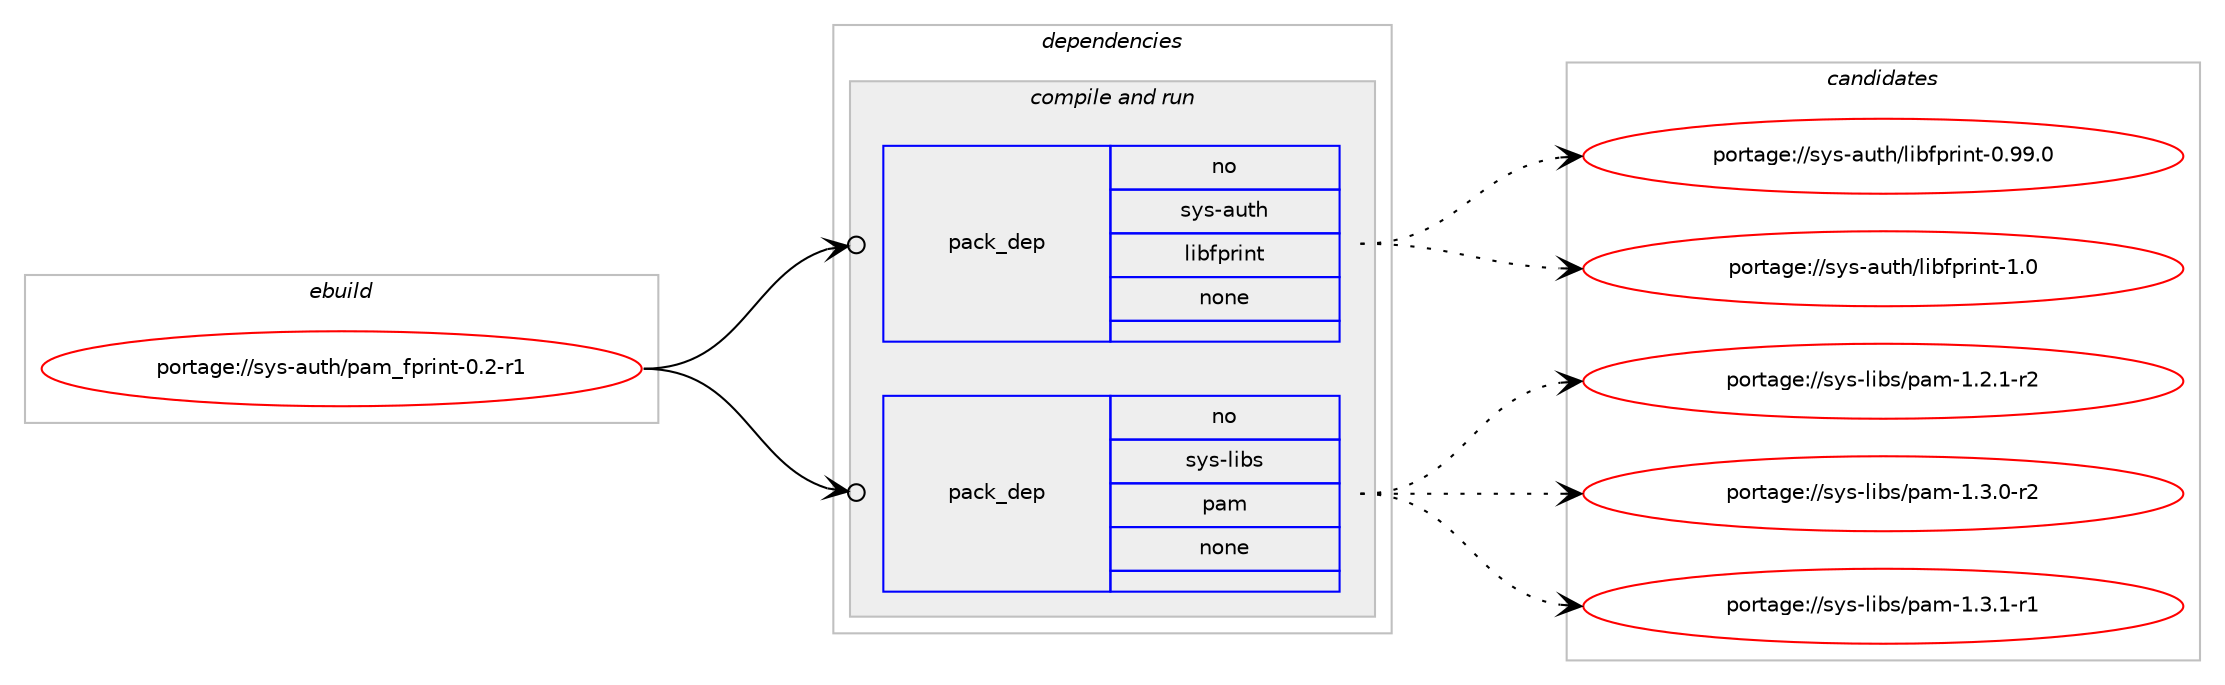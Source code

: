 digraph prolog {

# *************
# Graph options
# *************

newrank=true;
concentrate=true;
compound=true;
graph [rankdir=LR,fontname=Helvetica,fontsize=10,ranksep=1.5];#, ranksep=2.5, nodesep=0.2];
edge  [arrowhead=vee];
node  [fontname=Helvetica,fontsize=10];

# **********
# The ebuild
# **********

subgraph cluster_leftcol {
color=gray;
rank=same;
label=<<i>ebuild</i>>;
id [label="portage://sys-auth/pam_fprint-0.2-r1", color=red, width=4, href="../sys-auth/pam_fprint-0.2-r1.svg"];
}

# ****************
# The dependencies
# ****************

subgraph cluster_midcol {
color=gray;
label=<<i>dependencies</i>>;
subgraph cluster_compile {
fillcolor="#eeeeee";
style=filled;
label=<<i>compile</i>>;
}
subgraph cluster_compileandrun {
fillcolor="#eeeeee";
style=filled;
label=<<i>compile and run</i>>;
subgraph pack306062 {
dependency413631 [label=<<TABLE BORDER="0" CELLBORDER="1" CELLSPACING="0" CELLPADDING="4" WIDTH="220"><TR><TD ROWSPAN="6" CELLPADDING="30">pack_dep</TD></TR><TR><TD WIDTH="110">no</TD></TR><TR><TD>sys-auth</TD></TR><TR><TD>libfprint</TD></TR><TR><TD>none</TD></TR><TR><TD></TD></TR></TABLE>>, shape=none, color=blue];
}
id:e -> dependency413631:w [weight=20,style="solid",arrowhead="odotvee"];
subgraph pack306063 {
dependency413632 [label=<<TABLE BORDER="0" CELLBORDER="1" CELLSPACING="0" CELLPADDING="4" WIDTH="220"><TR><TD ROWSPAN="6" CELLPADDING="30">pack_dep</TD></TR><TR><TD WIDTH="110">no</TD></TR><TR><TD>sys-libs</TD></TR><TR><TD>pam</TD></TR><TR><TD>none</TD></TR><TR><TD></TD></TR></TABLE>>, shape=none, color=blue];
}
id:e -> dependency413632:w [weight=20,style="solid",arrowhead="odotvee"];
}
subgraph cluster_run {
fillcolor="#eeeeee";
style=filled;
label=<<i>run</i>>;
}
}

# **************
# The candidates
# **************

subgraph cluster_choices {
rank=same;
color=gray;
label=<<i>candidates</i>>;

subgraph choice306062 {
color=black;
nodesep=1;
choiceportage1151211154597117116104471081059810211211410511011645484657574648 [label="portage://sys-auth/libfprint-0.99.0", color=red, width=4,href="../sys-auth/libfprint-0.99.0.svg"];
choiceportage1151211154597117116104471081059810211211410511011645494648 [label="portage://sys-auth/libfprint-1.0", color=red, width=4,href="../sys-auth/libfprint-1.0.svg"];
dependency413631:e -> choiceportage1151211154597117116104471081059810211211410511011645484657574648:w [style=dotted,weight="100"];
dependency413631:e -> choiceportage1151211154597117116104471081059810211211410511011645494648:w [style=dotted,weight="100"];
}
subgraph choice306063 {
color=black;
nodesep=1;
choiceportage115121115451081059811547112971094549465046494511450 [label="portage://sys-libs/pam-1.2.1-r2", color=red, width=4,href="../sys-libs/pam-1.2.1-r2.svg"];
choiceportage115121115451081059811547112971094549465146484511450 [label="portage://sys-libs/pam-1.3.0-r2", color=red, width=4,href="../sys-libs/pam-1.3.0-r2.svg"];
choiceportage115121115451081059811547112971094549465146494511449 [label="portage://sys-libs/pam-1.3.1-r1", color=red, width=4,href="../sys-libs/pam-1.3.1-r1.svg"];
dependency413632:e -> choiceportage115121115451081059811547112971094549465046494511450:w [style=dotted,weight="100"];
dependency413632:e -> choiceportage115121115451081059811547112971094549465146484511450:w [style=dotted,weight="100"];
dependency413632:e -> choiceportage115121115451081059811547112971094549465146494511449:w [style=dotted,weight="100"];
}
}

}
